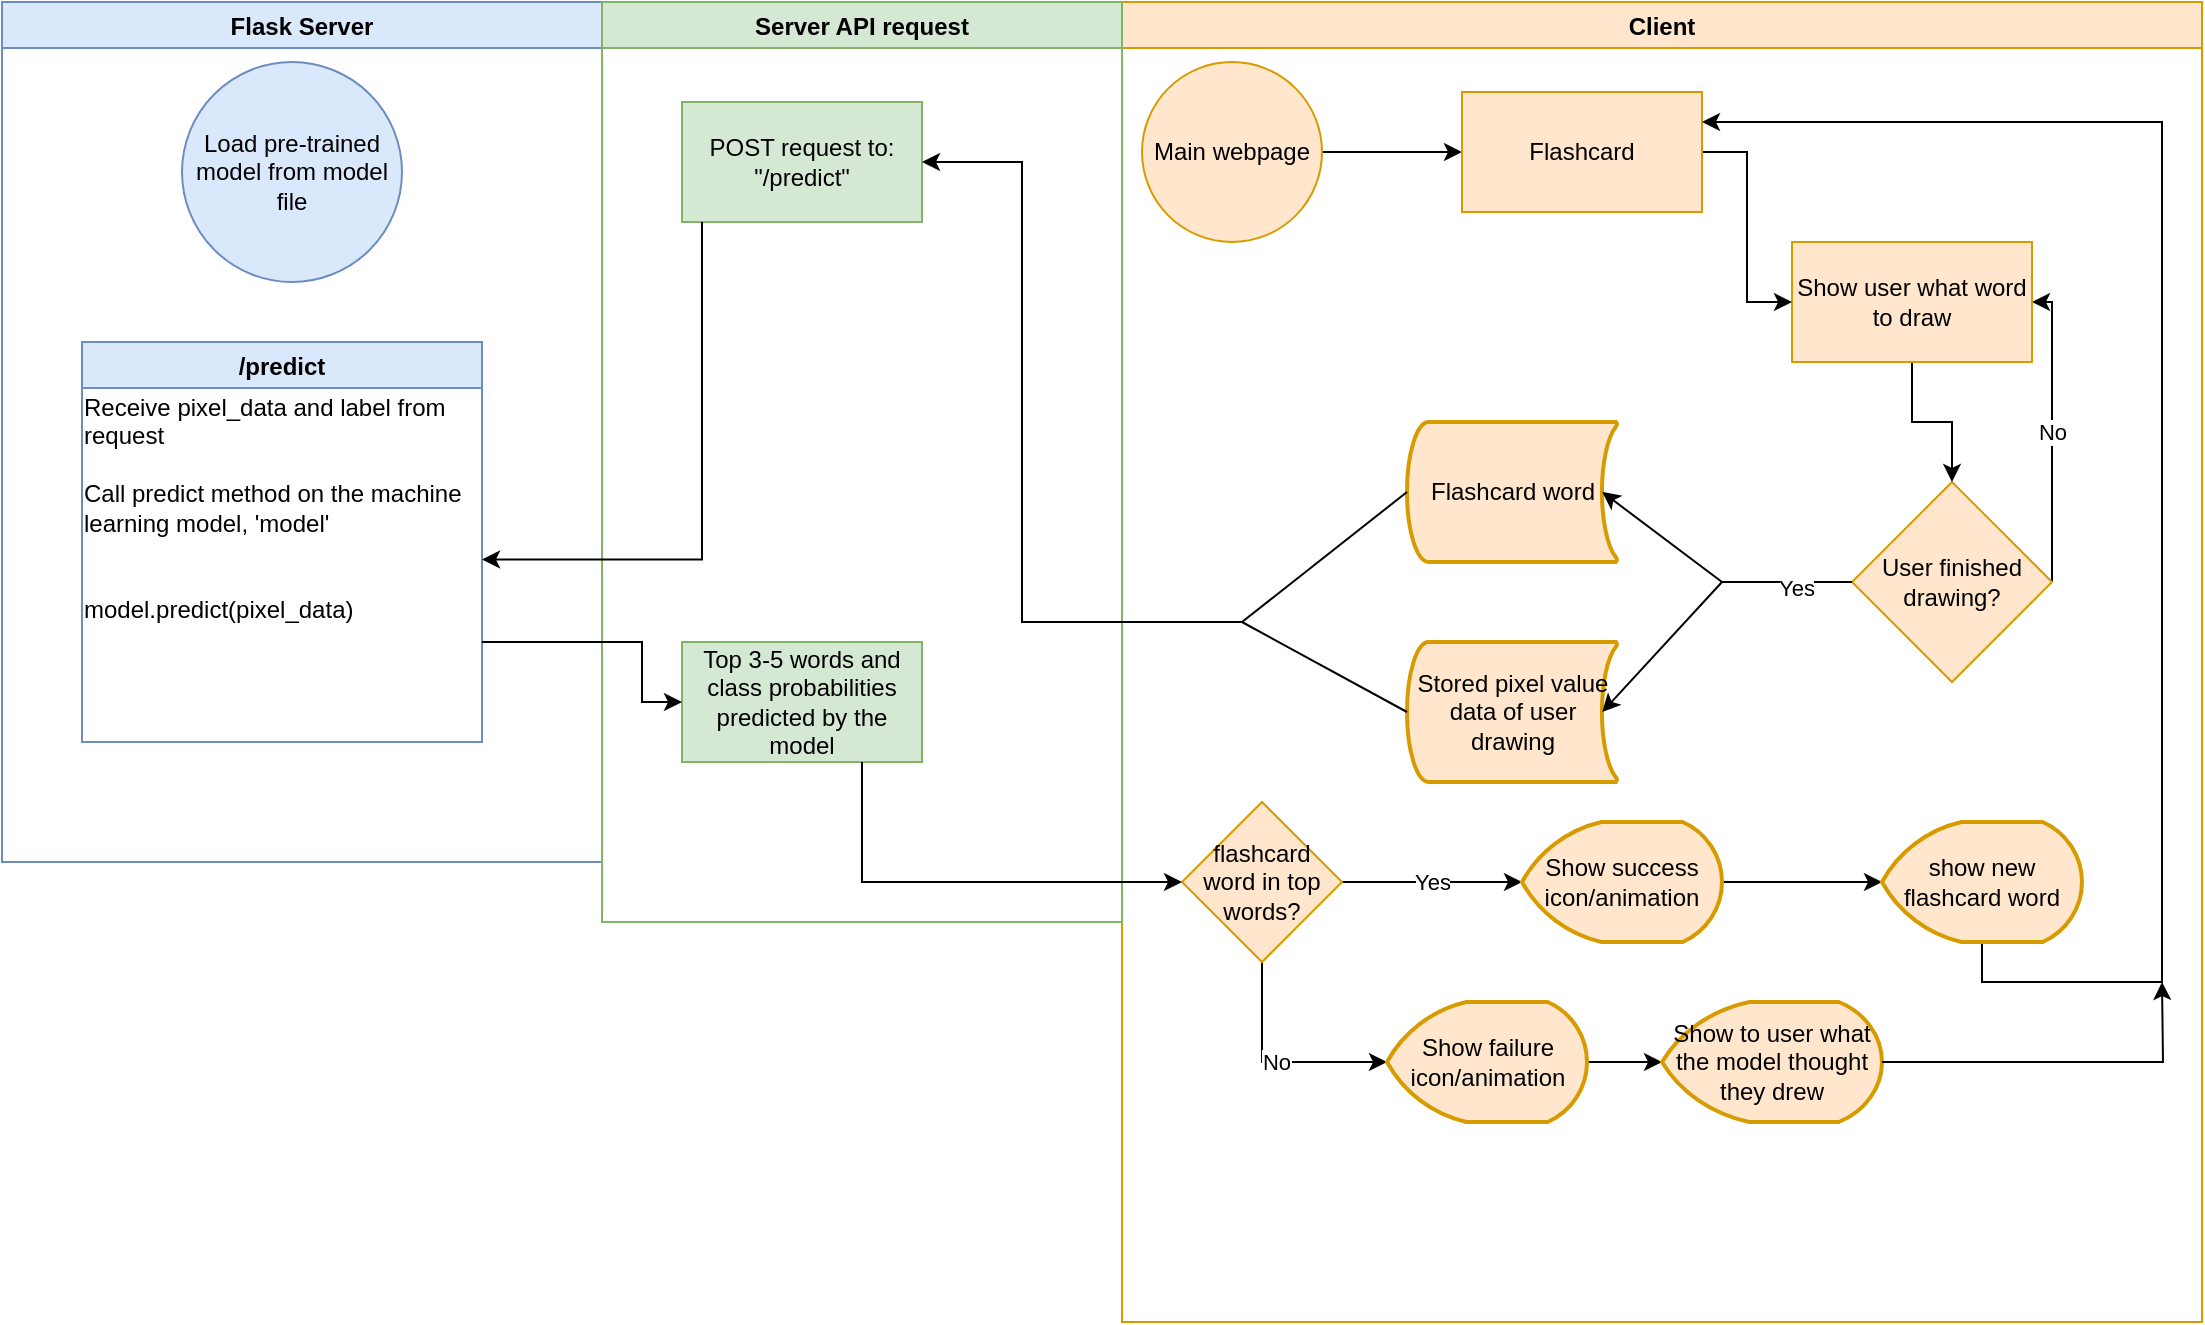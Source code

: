 <mxfile version="16.5.3" type="device"><diagram id="R2lEEEUBdFMjLlhIrx00" name="Page-1"><mxGraphModel dx="1018" dy="615" grid="1" gridSize="10" guides="1" tooltips="1" connect="1" arrows="1" fold="1" page="1" pageScale="1" pageWidth="1100" pageHeight="850" math="0" shadow="0" extFonts="Permanent Marker^https://fonts.googleapis.com/css?family=Permanent+Marker"><root><mxCell id="0"/><mxCell id="1" parent="0"/><mxCell id="pQIHBtHtsEjDaONAgO4Z-2" value="Flask Server" style="swimlane;shadow=0;glass=0;sketch=0;fillColor=#dae8fc;strokeColor=#6c8ebf;" parent="1" vertex="1"><mxGeometry width="300" height="430" as="geometry"/></mxCell><mxCell id="pQIHBtHtsEjDaONAgO4Z-32" value="/predict" style="swimlane;shadow=0;glass=0;sketch=0;strokeColor=#6c8ebf;fillColor=#dae8fc;" parent="pQIHBtHtsEjDaONAgO4Z-2" vertex="1"><mxGeometry x="40" y="170" width="200" height="200" as="geometry"/></mxCell><mxCell id="pQIHBtHtsEjDaONAgO4Z-33" value="&lt;div style=&quot;text-align: left&quot;&gt;Receive pixel_data and label from request&lt;/div&gt;&lt;div style=&quot;text-align: left&quot;&gt;&lt;br&gt;&lt;/div&gt;&lt;span&gt;&lt;div style=&quot;text-align: left&quot;&gt;&lt;span&gt;Call predict method on the machine learning model, 'model'&lt;/span&gt;&lt;/div&gt;&lt;div style=&quot;text-align: left&quot;&gt;&lt;br&gt;&lt;/div&gt;&lt;br&gt;&lt;div style=&quot;text-align: left&quot;&gt;model.predict(pixel_data)&lt;/div&gt;&lt;/span&gt;" style="text;html=1;strokeColor=none;fillColor=none;align=center;verticalAlign=middle;whiteSpace=wrap;rounded=0;shadow=0;glass=0;sketch=0;" parent="pQIHBtHtsEjDaONAgO4Z-32" vertex="1"><mxGeometry y="30" width="200" height="105" as="geometry"/></mxCell><mxCell id="pQIHBtHtsEjDaONAgO4Z-61" value="Load pre-trained model from model file" style="ellipse;whiteSpace=wrap;html=1;aspect=fixed;shadow=0;glass=0;sketch=0;strokeColor=#6c8ebf;fillColor=#dae8fc;" parent="pQIHBtHtsEjDaONAgO4Z-2" vertex="1"><mxGeometry x="90" y="30" width="110" height="110" as="geometry"/></mxCell><mxCell id="pQIHBtHtsEjDaONAgO4Z-3" value="Client" style="swimlane;shadow=0;glass=0;sketch=0;strokeColor=#d79b00;fillColor=#ffe6cc;" parent="1" vertex="1"><mxGeometry x="560" width="540" height="660" as="geometry"/></mxCell><mxCell id="pQIHBtHtsEjDaONAgO4Z-39" style="edgeStyle=orthogonalEdgeStyle;rounded=0;orthogonalLoop=1;jettySize=auto;html=1;entryX=0;entryY=0.5;entryDx=0;entryDy=0;" parent="pQIHBtHtsEjDaONAgO4Z-3" source="pQIHBtHtsEjDaONAgO4Z-5" target="pQIHBtHtsEjDaONAgO4Z-7" edge="1"><mxGeometry relative="1" as="geometry"/></mxCell><mxCell id="pQIHBtHtsEjDaONAgO4Z-5" value="Main webpage" style="ellipse;whiteSpace=wrap;html=1;aspect=fixed;shadow=0;glass=0;sketch=0;strokeColor=#d79b00;fillColor=#ffe6cc;" parent="pQIHBtHtsEjDaONAgO4Z-3" vertex="1"><mxGeometry x="10" y="30" width="90" height="90" as="geometry"/></mxCell><mxCell id="pQIHBtHtsEjDaONAgO4Z-8" value="Stored pixel value data of user drawing" style="strokeWidth=2;html=1;shape=mxgraph.flowchart.stored_data;whiteSpace=wrap;shadow=0;glass=0;sketch=0;fillColor=#ffe6cc;strokeColor=#d79b00;" parent="pQIHBtHtsEjDaONAgO4Z-3" vertex="1"><mxGeometry x="142.5" y="320" width="105" height="70" as="geometry"/></mxCell><mxCell id="pQIHBtHtsEjDaONAgO4Z-36" value="No" style="edgeStyle=orthogonalEdgeStyle;rounded=0;orthogonalLoop=1;jettySize=auto;html=1;entryX=1;entryY=0.5;entryDx=0;entryDy=0;exitX=1;exitY=0.5;exitDx=0;exitDy=0;" parent="pQIHBtHtsEjDaONAgO4Z-3" source="pQIHBtHtsEjDaONAgO4Z-10" target="pQIHBtHtsEjDaONAgO4Z-12" edge="1"><mxGeometry relative="1" as="geometry"><Array as="points"><mxPoint x="465" y="150"/></Array></mxGeometry></mxCell><mxCell id="pQIHBtHtsEjDaONAgO4Z-10" value="User finished drawing?" style="rhombus;whiteSpace=wrap;html=1;fillColor=#ffe6cc;rounded=0;shadow=0;glass=0;sketch=0;strokeColor=#d79b00;" parent="pQIHBtHtsEjDaONAgO4Z-3" vertex="1"><mxGeometry x="365" y="240" width="100" height="100" as="geometry"/></mxCell><mxCell id="pQIHBtHtsEjDaONAgO4Z-108" style="edgeStyle=orthogonalEdgeStyle;rounded=0;orthogonalLoop=1;jettySize=auto;html=1;entryX=0.5;entryY=0;entryDx=0;entryDy=0;" parent="pQIHBtHtsEjDaONAgO4Z-3" source="pQIHBtHtsEjDaONAgO4Z-12" target="pQIHBtHtsEjDaONAgO4Z-10" edge="1"><mxGeometry relative="1" as="geometry"/></mxCell><mxCell id="pQIHBtHtsEjDaONAgO4Z-12" value="Show user what word to draw" style="whiteSpace=wrap;html=1;fillColor=#ffe6cc;rounded=0;shadow=0;glass=0;sketch=0;strokeColor=#d79b00;" parent="pQIHBtHtsEjDaONAgO4Z-3" vertex="1"><mxGeometry x="335" y="120" width="120" height="60" as="geometry"/></mxCell><mxCell id="pQIHBtHtsEjDaONAgO4Z-40" style="edgeStyle=orthogonalEdgeStyle;rounded=0;orthogonalLoop=1;jettySize=auto;html=1;entryX=0;entryY=0.5;entryDx=0;entryDy=0;" parent="pQIHBtHtsEjDaONAgO4Z-3" source="pQIHBtHtsEjDaONAgO4Z-7" target="pQIHBtHtsEjDaONAgO4Z-12" edge="1"><mxGeometry relative="1" as="geometry"/></mxCell><mxCell id="pQIHBtHtsEjDaONAgO4Z-7" value="Flashcard" style="rounded=0;whiteSpace=wrap;html=1;shadow=0;glass=0;sketch=0;strokeColor=#d79b00;fillColor=#ffe6cc;" parent="pQIHBtHtsEjDaONAgO4Z-3" vertex="1"><mxGeometry x="170" y="45" width="120" height="60" as="geometry"/></mxCell><mxCell id="pQIHBtHtsEjDaONAgO4Z-55" value="Flashcard word" style="strokeWidth=2;html=1;shape=mxgraph.flowchart.stored_data;whiteSpace=wrap;shadow=0;glass=0;sketch=0;fillColor=#ffe6cc;strokeColor=#d79b00;" parent="pQIHBtHtsEjDaONAgO4Z-3" vertex="1"><mxGeometry x="142.5" y="210" width="105" height="70" as="geometry"/></mxCell><mxCell id="pQIHBtHtsEjDaONAgO4Z-71" value="Yes" style="edgeStyle=orthogonalEdgeStyle;rounded=0;orthogonalLoop=1;jettySize=auto;html=1;entryX=0;entryY=0.5;entryDx=0;entryDy=0;entryPerimeter=0;fillColor=#ffe6cc;strokeColor=#000000;" parent="pQIHBtHtsEjDaONAgO4Z-3" source="pQIHBtHtsEjDaONAgO4Z-64" target="pQIHBtHtsEjDaONAgO4Z-66" edge="1"><mxGeometry relative="1" as="geometry"/></mxCell><mxCell id="pQIHBtHtsEjDaONAgO4Z-74" value="No" style="edgeStyle=orthogonalEdgeStyle;rounded=0;orthogonalLoop=1;jettySize=auto;html=1;entryX=0;entryY=0.5;entryDx=0;entryDy=0;entryPerimeter=0;fillColor=#ffe6cc;strokeColor=#000000;" parent="pQIHBtHtsEjDaONAgO4Z-3" source="pQIHBtHtsEjDaONAgO4Z-64" target="pQIHBtHtsEjDaONAgO4Z-73" edge="1"><mxGeometry relative="1" as="geometry"><Array as="points"><mxPoint x="70" y="530"/></Array></mxGeometry></mxCell><mxCell id="pQIHBtHtsEjDaONAgO4Z-64" value="flashcard word in top words?" style="rhombus;whiteSpace=wrap;html=1;shadow=0;glass=0;sketch=0;strokeColor=#d79b00;fillColor=#ffe6cc;" parent="pQIHBtHtsEjDaONAgO4Z-3" vertex="1"><mxGeometry x="30" y="400" width="80" height="80" as="geometry"/></mxCell><mxCell id="pQIHBtHtsEjDaONAgO4Z-72" style="edgeStyle=orthogonalEdgeStyle;rounded=0;orthogonalLoop=1;jettySize=auto;html=1;entryX=0;entryY=0.5;entryDx=0;entryDy=0;entryPerimeter=0;fillColor=#ffe6cc;strokeColor=#000000;" parent="pQIHBtHtsEjDaONAgO4Z-3" source="pQIHBtHtsEjDaONAgO4Z-66" target="pQIHBtHtsEjDaONAgO4Z-69" edge="1"><mxGeometry relative="1" as="geometry"/></mxCell><mxCell id="pQIHBtHtsEjDaONAgO4Z-66" value="Show success icon/animation" style="strokeWidth=2;html=1;shape=mxgraph.flowchart.display;whiteSpace=wrap;shadow=0;glass=0;sketch=0;fillColor=#ffe6cc;strokeColor=#d79b00;" parent="pQIHBtHtsEjDaONAgO4Z-3" vertex="1"><mxGeometry x="200" y="410" width="100" height="60" as="geometry"/></mxCell><mxCell id="pQIHBtHtsEjDaONAgO4Z-70" style="edgeStyle=orthogonalEdgeStyle;rounded=0;orthogonalLoop=1;jettySize=auto;html=1;entryX=1;entryY=0.25;entryDx=0;entryDy=0;" parent="pQIHBtHtsEjDaONAgO4Z-3" source="pQIHBtHtsEjDaONAgO4Z-69" target="pQIHBtHtsEjDaONAgO4Z-7" edge="1"><mxGeometry relative="1" as="geometry"><mxPoint x="330" y="60" as="targetPoint"/><Array as="points"><mxPoint x="520" y="490"/><mxPoint x="520" y="60"/></Array></mxGeometry></mxCell><mxCell id="pQIHBtHtsEjDaONAgO4Z-69" value="show new flashcard word" style="strokeWidth=2;html=1;shape=mxgraph.flowchart.display;whiteSpace=wrap;shadow=0;glass=0;sketch=0;fillColor=#ffe6cc;strokeColor=#d79b00;" parent="pQIHBtHtsEjDaONAgO4Z-3" vertex="1"><mxGeometry x="380" y="410" width="100" height="60" as="geometry"/></mxCell><mxCell id="pQIHBtHtsEjDaONAgO4Z-109" style="edgeStyle=orthogonalEdgeStyle;rounded=0;orthogonalLoop=1;jettySize=auto;html=1;entryX=0;entryY=0.5;entryDx=0;entryDy=0;entryPerimeter=0;strokeColor=#000000;" parent="pQIHBtHtsEjDaONAgO4Z-3" source="pQIHBtHtsEjDaONAgO4Z-73" target="pQIHBtHtsEjDaONAgO4Z-93" edge="1"><mxGeometry relative="1" as="geometry"/></mxCell><mxCell id="pQIHBtHtsEjDaONAgO4Z-73" value="Show failure icon/animation" style="strokeWidth=2;html=1;shape=mxgraph.flowchart.display;whiteSpace=wrap;shadow=0;glass=0;sketch=0;fillColor=#ffe6cc;strokeColor=#d79b00;" parent="pQIHBtHtsEjDaONAgO4Z-3" vertex="1"><mxGeometry x="132.5" y="500" width="100" height="60" as="geometry"/></mxCell><mxCell id="pQIHBtHtsEjDaONAgO4Z-93" value="Show to user what the model thought they drew" style="strokeWidth=2;html=1;shape=mxgraph.flowchart.display;whiteSpace=wrap;shadow=0;glass=0;sketch=0;fillColor=#ffe6cc;strokeColor=#d79b00;" parent="pQIHBtHtsEjDaONAgO4Z-3" vertex="1"><mxGeometry x="270" y="500" width="110" height="60" as="geometry"/></mxCell><mxCell id="pQIHBtHtsEjDaONAgO4Z-20" value="Server API request" style="swimlane;shadow=0;glass=0;sketch=0;strokeColor=#82b366;fillColor=#d5e8d4;" parent="1" vertex="1"><mxGeometry x="300" width="260" height="460" as="geometry"/></mxCell><mxCell id="pQIHBtHtsEjDaONAgO4Z-25" value="POST request to: &quot;/predict&quot;" style="rounded=0;whiteSpace=wrap;html=1;shadow=0;glass=0;sketch=0;strokeColor=#82b366;fillColor=#d5e8d4;" parent="pQIHBtHtsEjDaONAgO4Z-20" vertex="1"><mxGeometry x="40" y="50" width="120" height="60" as="geometry"/></mxCell><mxCell id="pQIHBtHtsEjDaONAgO4Z-63" value="Top 3-5 words and class probabilities predicted by the model" style="rounded=0;whiteSpace=wrap;html=1;shadow=0;glass=0;sketch=0;strokeColor=#82b366;fillColor=#d5e8d4;" parent="pQIHBtHtsEjDaONAgO4Z-20" vertex="1"><mxGeometry x="40" y="320" width="120" height="60" as="geometry"/></mxCell><mxCell id="pQIHBtHtsEjDaONAgO4Z-50" value="" style="endArrow=none;html=1;rounded=0;entryX=0;entryY=0.5;entryDx=0;entryDy=0;" parent="1" target="pQIHBtHtsEjDaONAgO4Z-10" edge="1"><mxGeometry width="50" height="50" relative="1" as="geometry"><mxPoint x="860" y="290" as="sourcePoint"/><mxPoint x="620" y="340" as="targetPoint"/></mxGeometry></mxCell><mxCell id="pQIHBtHtsEjDaONAgO4Z-52" value="Yes" style="edgeLabel;html=1;align=center;verticalAlign=middle;resizable=0;points=[];" parent="pQIHBtHtsEjDaONAgO4Z-50" vertex="1" connectable="0"><mxGeometry x="0.134" y="-2" relative="1" as="geometry"><mxPoint y="1" as="offset"/></mxGeometry></mxCell><mxCell id="pQIHBtHtsEjDaONAgO4Z-53" value="" style="endArrow=classic;html=1;rounded=0;entryX=0.93;entryY=0.5;entryDx=0;entryDy=0;entryPerimeter=0;" parent="1" target="pQIHBtHtsEjDaONAgO4Z-55" edge="1"><mxGeometry width="50" height="50" relative="1" as="geometry"><mxPoint x="860" y="290" as="sourcePoint"/><mxPoint x="725" y="200" as="targetPoint"/></mxGeometry></mxCell><mxCell id="pQIHBtHtsEjDaONAgO4Z-54" value="" style="endArrow=classic;html=1;rounded=0;entryX=0.93;entryY=0.5;entryDx=0;entryDy=0;entryPerimeter=0;" parent="1" target="pQIHBtHtsEjDaONAgO4Z-8" edge="1"><mxGeometry width="50" height="50" relative="1" as="geometry"><mxPoint x="860" y="290" as="sourcePoint"/><mxPoint x="735" y="210" as="targetPoint"/></mxGeometry></mxCell><mxCell id="pQIHBtHtsEjDaONAgO4Z-56" value="" style="endArrow=none;html=1;rounded=0;entryX=0;entryY=0.5;entryDx=0;entryDy=0;entryPerimeter=0;" parent="1" target="pQIHBtHtsEjDaONAgO4Z-55" edge="1"><mxGeometry width="50" height="50" relative="1" as="geometry"><mxPoint x="620" y="310" as="sourcePoint"/><mxPoint x="690" y="250" as="targetPoint"/></mxGeometry></mxCell><mxCell id="pQIHBtHtsEjDaONAgO4Z-57" value="" style="endArrow=none;html=1;rounded=0;entryX=0;entryY=0.5;entryDx=0;entryDy=0;entryPerimeter=0;fillColor=#ffe6cc;strokeColor=#000000;" parent="1" target="pQIHBtHtsEjDaONAgO4Z-8" edge="1"><mxGeometry width="50" height="50" relative="1" as="geometry"><mxPoint x="620" y="310" as="sourcePoint"/><mxPoint x="702.5" y="255" as="targetPoint"/></mxGeometry></mxCell><mxCell id="pQIHBtHtsEjDaONAgO4Z-59" style="edgeStyle=orthogonalEdgeStyle;rounded=0;orthogonalLoop=1;jettySize=auto;html=1;entryX=1;entryY=0.75;entryDx=0;entryDy=0;" parent="1" source="pQIHBtHtsEjDaONAgO4Z-25" target="pQIHBtHtsEjDaONAgO4Z-33" edge="1"><mxGeometry relative="1" as="geometry"><Array as="points"><mxPoint x="350" y="80"/><mxPoint x="350" y="279"/></Array></mxGeometry></mxCell><mxCell id="pQIHBtHtsEjDaONAgO4Z-60" value="" style="endArrow=classic;html=1;rounded=0;entryX=1;entryY=0.5;entryDx=0;entryDy=0;" parent="1" target="pQIHBtHtsEjDaONAgO4Z-25" edge="1"><mxGeometry width="50" height="50" relative="1" as="geometry"><mxPoint x="620" y="310" as="sourcePoint"/><mxPoint x="620" y="370" as="targetPoint"/><Array as="points"><mxPoint x="510" y="310"/><mxPoint x="510" y="80"/></Array></mxGeometry></mxCell><mxCell id="pQIHBtHtsEjDaONAgO4Z-94" style="edgeStyle=orthogonalEdgeStyle;rounded=0;orthogonalLoop=1;jettySize=auto;html=1;" parent="1" source="pQIHBtHtsEjDaONAgO4Z-93" edge="1"><mxGeometry relative="1" as="geometry"><mxPoint x="1080" y="490" as="targetPoint"/></mxGeometry></mxCell><mxCell id="pQIHBtHtsEjDaONAgO4Z-95" style="edgeStyle=orthogonalEdgeStyle;rounded=0;orthogonalLoop=1;jettySize=auto;html=1;exitX=1;exitY=0.75;exitDx=0;exitDy=0;entryX=0;entryY=0.5;entryDx=0;entryDy=0;" parent="1" source="pQIHBtHtsEjDaONAgO4Z-32" target="pQIHBtHtsEjDaONAgO4Z-63" edge="1"><mxGeometry relative="1" as="geometry"><Array as="points"><mxPoint x="320" y="320"/><mxPoint x="320" y="350"/></Array></mxGeometry></mxCell><mxCell id="pQIHBtHtsEjDaONAgO4Z-96" style="edgeStyle=orthogonalEdgeStyle;rounded=0;orthogonalLoop=1;jettySize=auto;html=1;entryX=0;entryY=0.5;entryDx=0;entryDy=0;" parent="1" source="pQIHBtHtsEjDaONAgO4Z-63" target="pQIHBtHtsEjDaONAgO4Z-64" edge="1"><mxGeometry relative="1" as="geometry"><Array as="points"><mxPoint x="430" y="440"/></Array></mxGeometry></mxCell></root></mxGraphModel></diagram></mxfile>